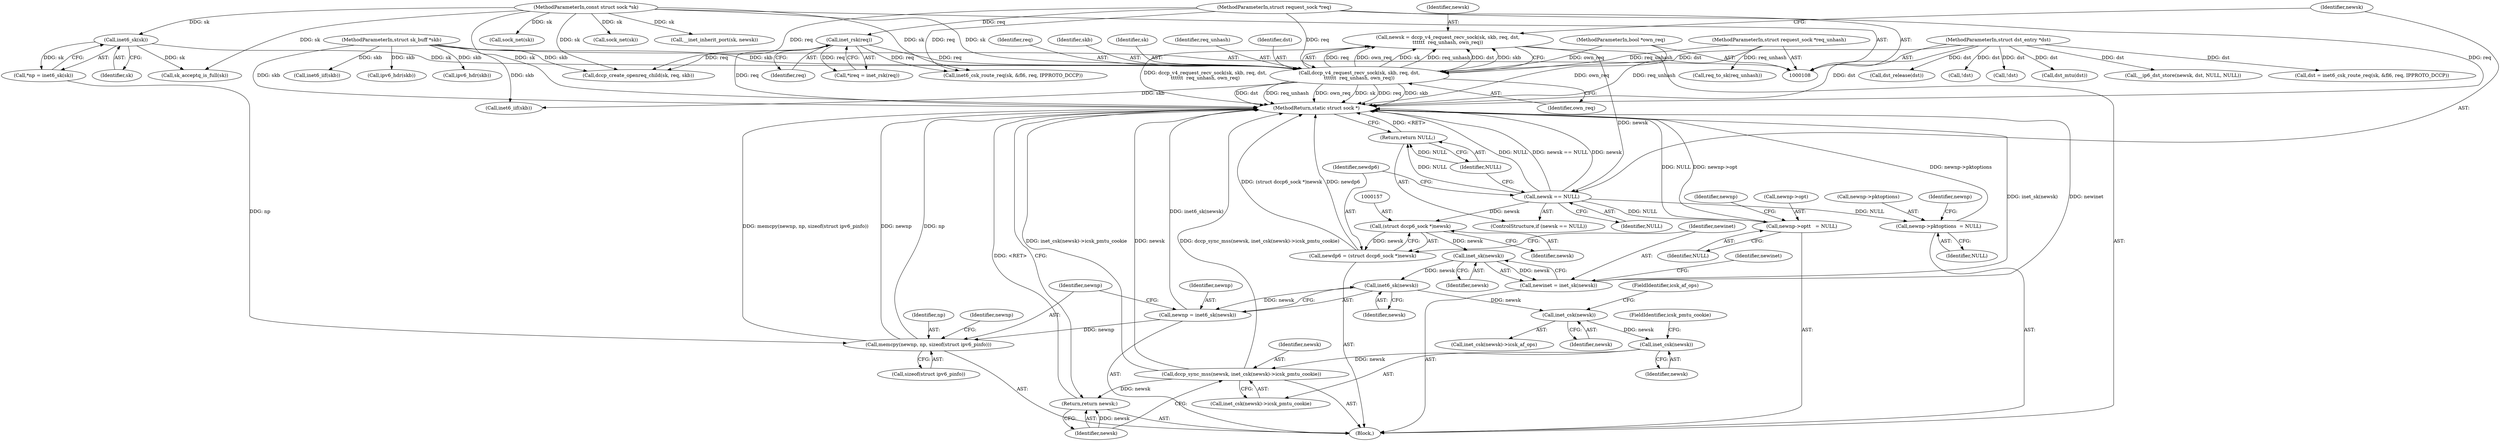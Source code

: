 digraph "0_linux_45f6fad84cc305103b28d73482b344d7f5b76f39_0@API" {
"1000139" [label="(Call,newsk = dccp_v4_request_recv_sock(sk, skb, req, dst,\n\t\t\t\t\t\t  req_unhash, own_req))"];
"1000141" [label="(Call,dccp_v4_request_recv_sock(sk, skb, req, dst,\n\t\t\t\t\t\t  req_unhash, own_req))"];
"1000125" [label="(Call,inet6_sk(sk))"];
"1000109" [label="(MethodParameterIn,const struct sock *sk)"];
"1000110" [label="(MethodParameterIn,struct sk_buff *skb)"];
"1000119" [label="(Call,inet_rsk(req))"];
"1000111" [label="(MethodParameterIn,struct request_sock *req)"];
"1000112" [label="(MethodParameterIn,struct dst_entry *dst)"];
"1000113" [label="(MethodParameterIn,struct request_sock *req_unhash)"];
"1000114" [label="(MethodParameterIn,bool *own_req)"];
"1000149" [label="(Call,newsk == NULL)"];
"1000152" [label="(Return,return NULL;)"];
"1000156" [label="(Call,(struct dccp6_sock *)newsk)"];
"1000154" [label="(Call,newdp6 = (struct dccp6_sock *)newsk)"];
"1000161" [label="(Call,inet_sk(newsk))"];
"1000159" [label="(Call,newinet = inet_sk(newsk))"];
"1000173" [label="(Call,inet6_sk(newsk))"];
"1000171" [label="(Call,newnp = inet6_sk(newsk))"];
"1000175" [label="(Call,memcpy(newnp, np, sizeof(struct ipv6_pinfo)))"];
"1000189" [label="(Call,inet_csk(newsk))"];
"1000226" [label="(Call,inet_csk(newsk))"];
"1000223" [label="(Call,dccp_sync_mss(newsk, inet_csk(newsk)->icsk_pmtu_cookie))"];
"1000229" [label="(Return,return newsk;)"];
"1000199" [label="(Call,newnp->pktoptions  = NULL)"];
"1000204" [label="(Call,newnp->opt\t   = NULL)"];
"1000227" [label="(Identifier,newsk)"];
"1000204" [label="(Call,newnp->opt\t   = NULL)"];
"1000224" [label="(Identifier,newsk)"];
"1000177" [label="(Identifier,np)"];
"1000226" [label="(Call,inet_csk(newsk))"];
"1000491" [label="(Call,sock_net(sk))"];
"1000203" [label="(Identifier,NULL)"];
"1000417" [label="(Call,dst_mtu(dst))"];
"1000213" [label="(Call,inet6_iif(skb))"];
"1000139" [label="(Call,newsk = dccp_v4_request_recv_sock(sk, skb, req, dst,\n\t\t\t\t\t\t  req_unhash, own_req))"];
"1000175" [label="(Call,memcpy(newnp, np, sizeof(struct ipv6_pinfo)))"];
"1000450" [label="(Call,req_to_sk(req_unhash))"];
"1000109" [label="(MethodParameterIn,const struct sock *sk)"];
"1000225" [label="(Call,inet_csk(newsk)->icsk_pmtu_cookie)"];
"1000188" [label="(Call,inet_csk(newsk)->icsk_af_ops)"];
"1000172" [label="(Identifier,newnp)"];
"1000199" [label="(Call,newnp->pktoptions  = NULL)"];
"1000165" [label="(Identifier,newinet)"];
"1000173" [label="(Call,inet6_sk(newsk))"];
"1000366" [label="(Call,inet6_iif(skb))"];
"1000123" [label="(Call,*np = inet6_sk(sk))"];
"1000152" [label="(Return,return NULL;)"];
"1000119" [label="(Call,inet_rsk(req))"];
"1000230" [label="(Identifier,newsk)"];
"1000159" [label="(Call,newinet = inet_sk(newsk))"];
"1000191" [label="(FieldIdentifier,icsk_af_ops)"];
"1000140" [label="(Identifier,newsk)"];
"1000120" [label="(Identifier,req)"];
"1000162" [label="(Identifier,newsk)"];
"1000138" [label="(Block,)"];
"1000144" [label="(Identifier,req)"];
"1000229" [label="(Return,return newsk;)"];
"1000117" [label="(Call,*ireq = inet_rsk(req))"];
"1000189" [label="(Call,inet_csk(newsk))"];
"1000242" [label="(Call,inet6_csk_route_req(sk, &fl6, req, IPPROTO_DCCP))"];
"1000148" [label="(ControlStructure,if (newsk == NULL))"];
"1000228" [label="(FieldIdentifier,icsk_pmtu_cookie)"];
"1000153" [label="(Identifier,NULL)"];
"1000232" [label="(Call,sk_acceptq_is_full(sk))"];
"1000154" [label="(Call,newdp6 = (struct dccp6_sock *)newsk)"];
"1000151" [label="(Identifier,NULL)"];
"1000263" [label="(Call,__ip6_dst_store(newsk, dst, NULL, NULL))"];
"1000143" [label="(Identifier,skb)"];
"1000190" [label="(Identifier,newsk)"];
"1000161" [label="(Call,inet_sk(newsk))"];
"1000254" [label="(Call,dccp_create_openreq_child(sk, req, skb))"];
"1000114" [label="(MethodParameterIn,bool *own_req)"];
"1000499" [label="(Call,sock_net(sk))"];
"1000141" [label="(Call,dccp_v4_request_recv_sock(sk, skb, req, dst,\n\t\t\t\t\t\t  req_unhash, own_req))"];
"1000200" [label="(Call,newnp->pktoptions)"];
"1000435" [label="(Call,__inet_inherit_port(sk, newsk))"];
"1000155" [label="(Identifier,newdp6)"];
"1000142" [label="(Identifier,sk)"];
"1000110" [label="(MethodParameterIn,struct sk_buff *skb)"];
"1000240" [label="(Call,dst = inet6_csk_route_req(sk, &fl6, req, IPPROTO_DCCP))"];
"1000211" [label="(Identifier,newnp)"];
"1000126" [label="(Identifier,sk)"];
"1000176" [label="(Identifier,newnp)"];
"1000146" [label="(Identifier,req_unhash)"];
"1000112" [label="(MethodParameterIn,struct dst_entry *dst)"];
"1000158" [label="(Identifier,newsk)"];
"1000149" [label="(Call,newsk == NULL)"];
"1000223" [label="(Call,dccp_sync_mss(newsk, inet_csk(newsk)->icsk_pmtu_cookie))"];
"1000495" [label="(Call,dst_release(dst))"];
"1000147" [label="(Identifier,own_req)"];
"1000156" [label="(Call,(struct dccp6_sock *)newsk)"];
"1000220" [label="(Call,ipv6_hdr(skb))"];
"1000150" [label="(Identifier,newsk)"];
"1000125" [label="(Call,inet6_sk(sk))"];
"1000182" [label="(Identifier,newnp)"];
"1000174" [label="(Identifier,newsk)"];
"1000145" [label="(Identifier,dst)"];
"1000171" [label="(Call,newnp = inet6_sk(newsk))"];
"1000178" [label="(Call,sizeof(struct ipv6_pinfo))"];
"1000205" [label="(Call,newnp->opt)"];
"1000236" [label="(Call,!dst)"];
"1000249" [label="(Call,!dst)"];
"1000111" [label="(MethodParameterIn,struct request_sock *req)"];
"1000373" [label="(Call,ipv6_hdr(skb))"];
"1000206" [label="(Identifier,newnp)"];
"1000113" [label="(MethodParameterIn,struct request_sock *req_unhash)"];
"1000504" [label="(MethodReturn,static struct sock *)"];
"1000208" [label="(Identifier,NULL)"];
"1000160" [label="(Identifier,newinet)"];
"1000139" -> "1000138"  [label="AST: "];
"1000139" -> "1000141"  [label="CFG: "];
"1000140" -> "1000139"  [label="AST: "];
"1000141" -> "1000139"  [label="AST: "];
"1000150" -> "1000139"  [label="CFG: "];
"1000139" -> "1000504"  [label="DDG: dccp_v4_request_recv_sock(sk, skb, req, dst,\n\t\t\t\t\t\t  req_unhash, own_req)"];
"1000141" -> "1000139"  [label="DDG: req"];
"1000141" -> "1000139"  [label="DDG: own_req"];
"1000141" -> "1000139"  [label="DDG: sk"];
"1000141" -> "1000139"  [label="DDG: req_unhash"];
"1000141" -> "1000139"  [label="DDG: dst"];
"1000141" -> "1000139"  [label="DDG: skb"];
"1000139" -> "1000149"  [label="DDG: newsk"];
"1000141" -> "1000147"  [label="CFG: "];
"1000142" -> "1000141"  [label="AST: "];
"1000143" -> "1000141"  [label="AST: "];
"1000144" -> "1000141"  [label="AST: "];
"1000145" -> "1000141"  [label="AST: "];
"1000146" -> "1000141"  [label="AST: "];
"1000147" -> "1000141"  [label="AST: "];
"1000141" -> "1000504"  [label="DDG: sk"];
"1000141" -> "1000504"  [label="DDG: req"];
"1000141" -> "1000504"  [label="DDG: skb"];
"1000141" -> "1000504"  [label="DDG: dst"];
"1000141" -> "1000504"  [label="DDG: req_unhash"];
"1000141" -> "1000504"  [label="DDG: own_req"];
"1000125" -> "1000141"  [label="DDG: sk"];
"1000109" -> "1000141"  [label="DDG: sk"];
"1000110" -> "1000141"  [label="DDG: skb"];
"1000119" -> "1000141"  [label="DDG: req"];
"1000111" -> "1000141"  [label="DDG: req"];
"1000112" -> "1000141"  [label="DDG: dst"];
"1000113" -> "1000141"  [label="DDG: req_unhash"];
"1000114" -> "1000141"  [label="DDG: own_req"];
"1000141" -> "1000213"  [label="DDG: skb"];
"1000125" -> "1000123"  [label="AST: "];
"1000125" -> "1000126"  [label="CFG: "];
"1000126" -> "1000125"  [label="AST: "];
"1000123" -> "1000125"  [label="CFG: "];
"1000125" -> "1000123"  [label="DDG: sk"];
"1000109" -> "1000125"  [label="DDG: sk"];
"1000125" -> "1000232"  [label="DDG: sk"];
"1000109" -> "1000108"  [label="AST: "];
"1000109" -> "1000504"  [label="DDG: sk"];
"1000109" -> "1000232"  [label="DDG: sk"];
"1000109" -> "1000242"  [label="DDG: sk"];
"1000109" -> "1000254"  [label="DDG: sk"];
"1000109" -> "1000435"  [label="DDG: sk"];
"1000109" -> "1000491"  [label="DDG: sk"];
"1000109" -> "1000499"  [label="DDG: sk"];
"1000110" -> "1000108"  [label="AST: "];
"1000110" -> "1000504"  [label="DDG: skb"];
"1000110" -> "1000213"  [label="DDG: skb"];
"1000110" -> "1000220"  [label="DDG: skb"];
"1000110" -> "1000254"  [label="DDG: skb"];
"1000110" -> "1000366"  [label="DDG: skb"];
"1000110" -> "1000373"  [label="DDG: skb"];
"1000119" -> "1000117"  [label="AST: "];
"1000119" -> "1000120"  [label="CFG: "];
"1000120" -> "1000119"  [label="AST: "];
"1000117" -> "1000119"  [label="CFG: "];
"1000119" -> "1000504"  [label="DDG: req"];
"1000119" -> "1000117"  [label="DDG: req"];
"1000111" -> "1000119"  [label="DDG: req"];
"1000119" -> "1000242"  [label="DDG: req"];
"1000119" -> "1000254"  [label="DDG: req"];
"1000111" -> "1000108"  [label="AST: "];
"1000111" -> "1000504"  [label="DDG: req"];
"1000111" -> "1000242"  [label="DDG: req"];
"1000111" -> "1000254"  [label="DDG: req"];
"1000112" -> "1000108"  [label="AST: "];
"1000112" -> "1000504"  [label="DDG: dst"];
"1000112" -> "1000236"  [label="DDG: dst"];
"1000112" -> "1000240"  [label="DDG: dst"];
"1000112" -> "1000249"  [label="DDG: dst"];
"1000112" -> "1000263"  [label="DDG: dst"];
"1000112" -> "1000417"  [label="DDG: dst"];
"1000112" -> "1000495"  [label="DDG: dst"];
"1000113" -> "1000108"  [label="AST: "];
"1000113" -> "1000504"  [label="DDG: req_unhash"];
"1000113" -> "1000450"  [label="DDG: req_unhash"];
"1000114" -> "1000108"  [label="AST: "];
"1000114" -> "1000504"  [label="DDG: own_req"];
"1000149" -> "1000148"  [label="AST: "];
"1000149" -> "1000151"  [label="CFG: "];
"1000150" -> "1000149"  [label="AST: "];
"1000151" -> "1000149"  [label="AST: "];
"1000153" -> "1000149"  [label="CFG: "];
"1000155" -> "1000149"  [label="CFG: "];
"1000149" -> "1000504"  [label="DDG: NULL"];
"1000149" -> "1000504"  [label="DDG: newsk == NULL"];
"1000149" -> "1000504"  [label="DDG: newsk"];
"1000149" -> "1000152"  [label="DDG: NULL"];
"1000149" -> "1000156"  [label="DDG: newsk"];
"1000149" -> "1000199"  [label="DDG: NULL"];
"1000149" -> "1000204"  [label="DDG: NULL"];
"1000152" -> "1000148"  [label="AST: "];
"1000152" -> "1000153"  [label="CFG: "];
"1000153" -> "1000152"  [label="AST: "];
"1000504" -> "1000152"  [label="CFG: "];
"1000152" -> "1000504"  [label="DDG: <RET>"];
"1000153" -> "1000152"  [label="DDG: NULL"];
"1000156" -> "1000154"  [label="AST: "];
"1000156" -> "1000158"  [label="CFG: "];
"1000157" -> "1000156"  [label="AST: "];
"1000158" -> "1000156"  [label="AST: "];
"1000154" -> "1000156"  [label="CFG: "];
"1000156" -> "1000154"  [label="DDG: newsk"];
"1000156" -> "1000161"  [label="DDG: newsk"];
"1000154" -> "1000138"  [label="AST: "];
"1000155" -> "1000154"  [label="AST: "];
"1000160" -> "1000154"  [label="CFG: "];
"1000154" -> "1000504"  [label="DDG: newdp6"];
"1000154" -> "1000504"  [label="DDG: (struct dccp6_sock *)newsk"];
"1000161" -> "1000159"  [label="AST: "];
"1000161" -> "1000162"  [label="CFG: "];
"1000162" -> "1000161"  [label="AST: "];
"1000159" -> "1000161"  [label="CFG: "];
"1000161" -> "1000159"  [label="DDG: newsk"];
"1000161" -> "1000173"  [label="DDG: newsk"];
"1000159" -> "1000138"  [label="AST: "];
"1000160" -> "1000159"  [label="AST: "];
"1000165" -> "1000159"  [label="CFG: "];
"1000159" -> "1000504"  [label="DDG: newinet"];
"1000159" -> "1000504"  [label="DDG: inet_sk(newsk)"];
"1000173" -> "1000171"  [label="AST: "];
"1000173" -> "1000174"  [label="CFG: "];
"1000174" -> "1000173"  [label="AST: "];
"1000171" -> "1000173"  [label="CFG: "];
"1000173" -> "1000171"  [label="DDG: newsk"];
"1000173" -> "1000189"  [label="DDG: newsk"];
"1000171" -> "1000138"  [label="AST: "];
"1000172" -> "1000171"  [label="AST: "];
"1000176" -> "1000171"  [label="CFG: "];
"1000171" -> "1000504"  [label="DDG: inet6_sk(newsk)"];
"1000171" -> "1000175"  [label="DDG: newnp"];
"1000175" -> "1000138"  [label="AST: "];
"1000175" -> "1000178"  [label="CFG: "];
"1000176" -> "1000175"  [label="AST: "];
"1000177" -> "1000175"  [label="AST: "];
"1000178" -> "1000175"  [label="AST: "];
"1000182" -> "1000175"  [label="CFG: "];
"1000175" -> "1000504"  [label="DDG: newnp"];
"1000175" -> "1000504"  [label="DDG: np"];
"1000175" -> "1000504"  [label="DDG: memcpy(newnp, np, sizeof(struct ipv6_pinfo))"];
"1000123" -> "1000175"  [label="DDG: np"];
"1000189" -> "1000188"  [label="AST: "];
"1000189" -> "1000190"  [label="CFG: "];
"1000190" -> "1000189"  [label="AST: "];
"1000191" -> "1000189"  [label="CFG: "];
"1000189" -> "1000226"  [label="DDG: newsk"];
"1000226" -> "1000225"  [label="AST: "];
"1000226" -> "1000227"  [label="CFG: "];
"1000227" -> "1000226"  [label="AST: "];
"1000228" -> "1000226"  [label="CFG: "];
"1000226" -> "1000223"  [label="DDG: newsk"];
"1000223" -> "1000138"  [label="AST: "];
"1000223" -> "1000225"  [label="CFG: "];
"1000224" -> "1000223"  [label="AST: "];
"1000225" -> "1000223"  [label="AST: "];
"1000230" -> "1000223"  [label="CFG: "];
"1000223" -> "1000504"  [label="DDG: inet_csk(newsk)->icsk_pmtu_cookie"];
"1000223" -> "1000504"  [label="DDG: dccp_sync_mss(newsk, inet_csk(newsk)->icsk_pmtu_cookie)"];
"1000223" -> "1000504"  [label="DDG: newsk"];
"1000223" -> "1000229"  [label="DDG: newsk"];
"1000229" -> "1000138"  [label="AST: "];
"1000229" -> "1000230"  [label="CFG: "];
"1000230" -> "1000229"  [label="AST: "];
"1000504" -> "1000229"  [label="CFG: "];
"1000229" -> "1000504"  [label="DDG: <RET>"];
"1000230" -> "1000229"  [label="DDG: newsk"];
"1000199" -> "1000138"  [label="AST: "];
"1000199" -> "1000203"  [label="CFG: "];
"1000200" -> "1000199"  [label="AST: "];
"1000203" -> "1000199"  [label="AST: "];
"1000206" -> "1000199"  [label="CFG: "];
"1000199" -> "1000504"  [label="DDG: newnp->pktoptions"];
"1000204" -> "1000138"  [label="AST: "];
"1000204" -> "1000208"  [label="CFG: "];
"1000205" -> "1000204"  [label="AST: "];
"1000208" -> "1000204"  [label="AST: "];
"1000211" -> "1000204"  [label="CFG: "];
"1000204" -> "1000504"  [label="DDG: NULL"];
"1000204" -> "1000504"  [label="DDG: newnp->opt"];
}
